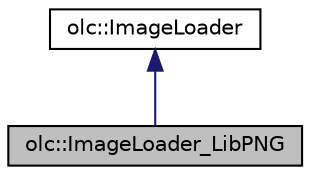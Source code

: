 digraph "olc::ImageLoader_LibPNG"
{
 // LATEX_PDF_SIZE
  edge [fontname="Helvetica",fontsize="10",labelfontname="Helvetica",labelfontsize="10"];
  node [fontname="Helvetica",fontsize="10",shape=record];
  Node1 [label="olc::ImageLoader_LibPNG",height=0.2,width=0.4,color="black", fillcolor="grey75", style="filled", fontcolor="black",tooltip=" "];
  Node2 -> Node1 [dir="back",color="midnightblue",fontsize="10",style="solid",fontname="Helvetica"];
  Node2 [label="olc::ImageLoader",height=0.2,width=0.4,color="black", fillcolor="white", style="filled",URL="$classolc_1_1ImageLoader.html",tooltip=" "];
}
